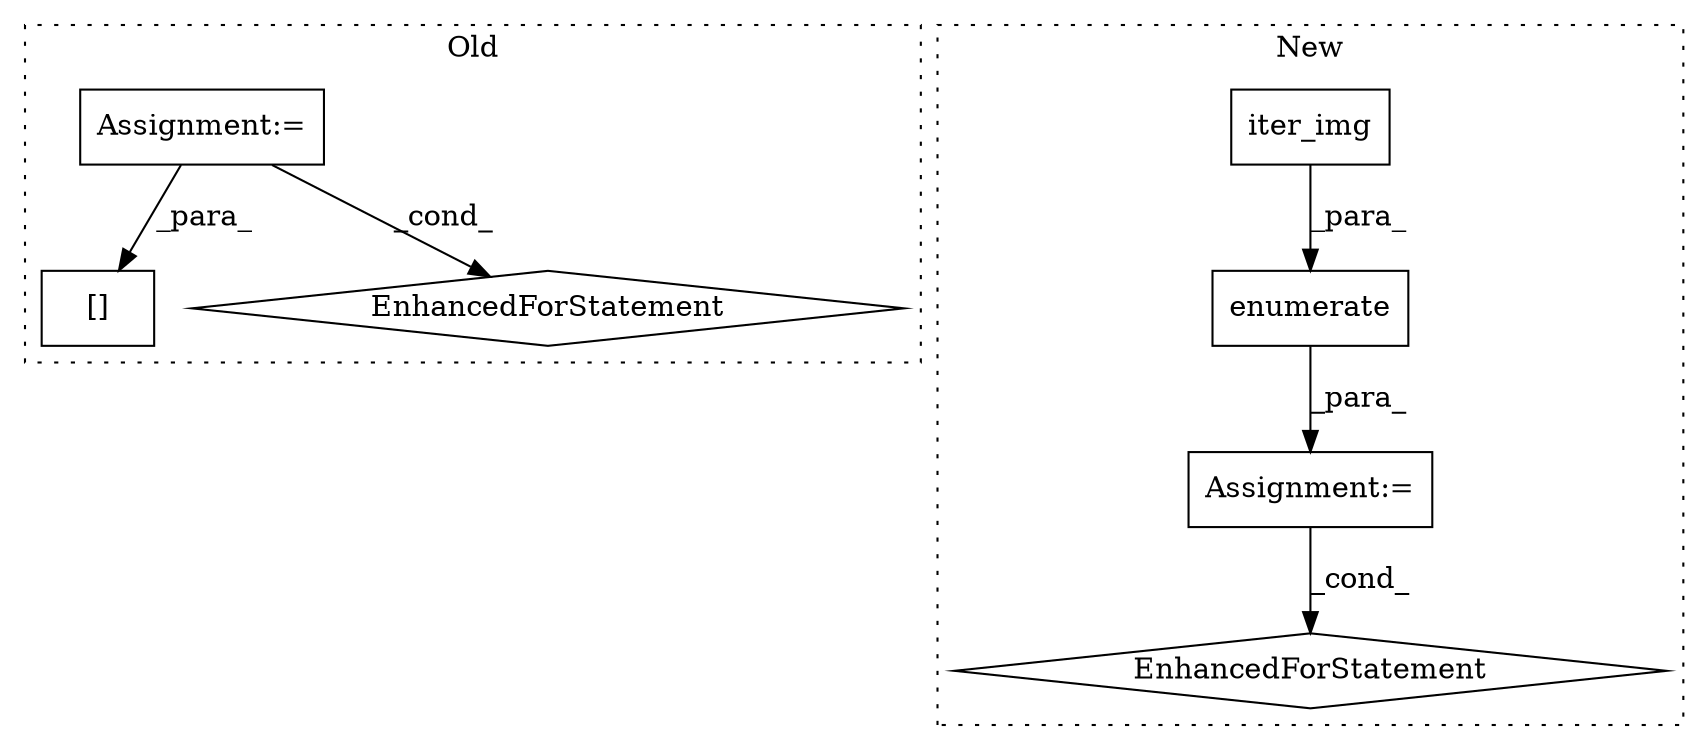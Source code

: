 digraph G {
subgraph cluster0 {
1 [label="[]" a="2" s="1909,1924" l="6,1" shape="box"];
6 [label="Assignment:=" a="7" s="1683,1850" l="53,2" shape="box"];
7 [label="EnhancedForStatement" a="70" s="1683,1850" l="53,2" shape="diamond"];
label = "Old";
style="dotted";
}
subgraph cluster1 {
2 [label="iter_img" a="32" s="1583,1613" l="9,1" shape="box"];
3 [label="EnhancedForStatement" a="70" s="1496,1615" l="63,2" shape="diamond"];
4 [label="enumerate" a="32" s="1573,1614" l="10,1" shape="box"];
5 [label="Assignment:=" a="7" s="1496,1615" l="63,2" shape="box"];
label = "New";
style="dotted";
}
2 -> 4 [label="_para_"];
4 -> 5 [label="_para_"];
5 -> 3 [label="_cond_"];
6 -> 7 [label="_cond_"];
6 -> 1 [label="_para_"];
}